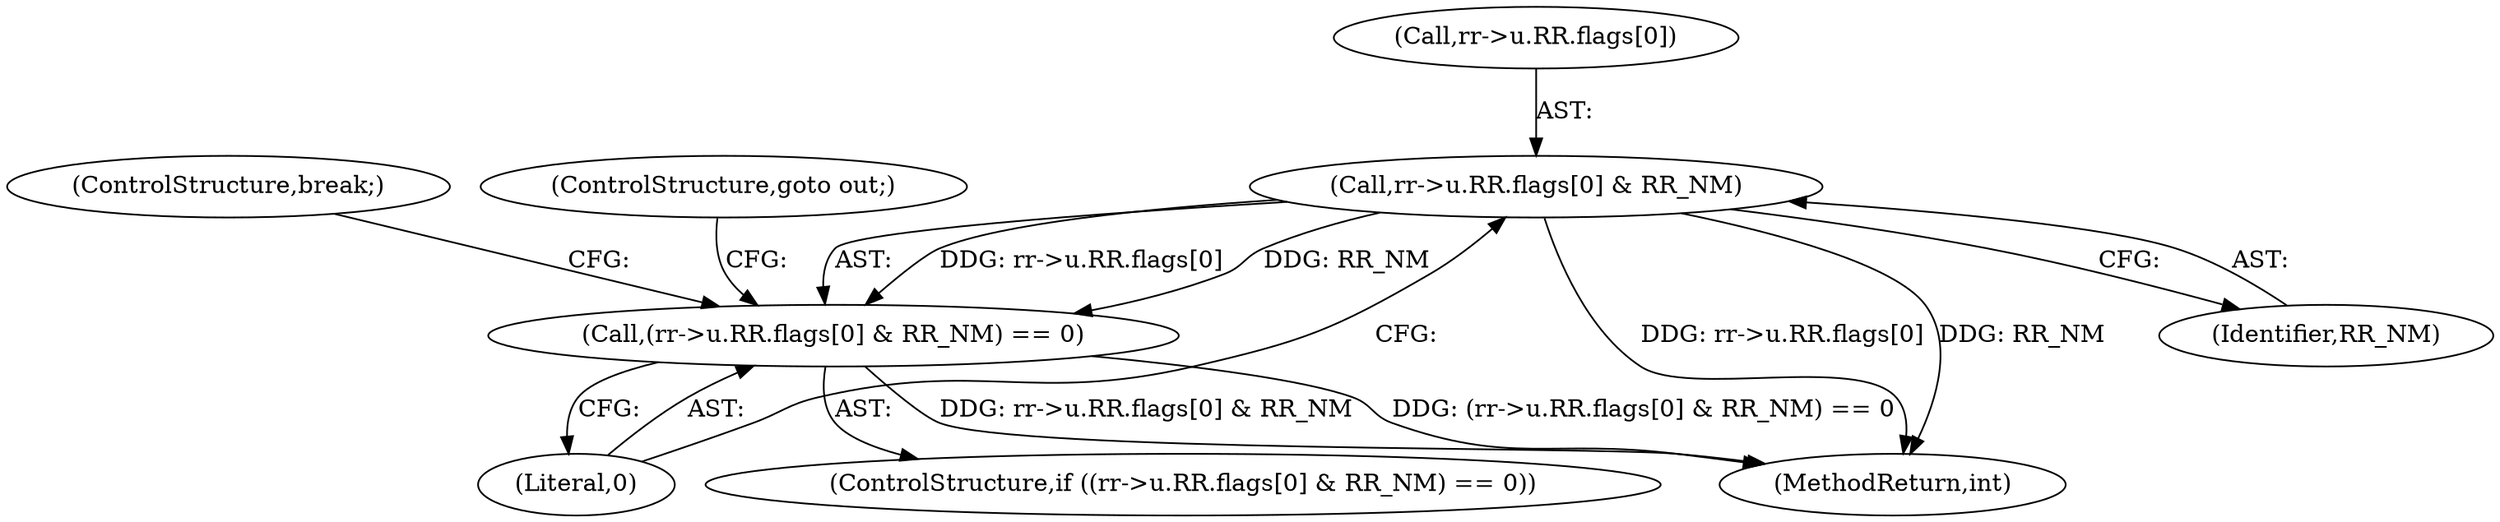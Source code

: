 digraph "0_linux_99d825822eade8d827a1817357cbf3f889a552d6@array" {
"1000210" [label="(Call,rr->u.RR.flags[0] & RR_NM)"];
"1000209" [label="(Call,(rr->u.RR.flags[0] & RR_NM) == 0)"];
"1000221" [label="(Literal,0)"];
"1000209" [label="(Call,(rr->u.RR.flags[0] & RR_NM) == 0)"];
"1000208" [label="(ControlStructure,if ((rr->u.RR.flags[0] & RR_NM) == 0))"];
"1000220" [label="(Identifier,RR_NM)"];
"1000223" [label="(ControlStructure,break;)"];
"1000222" [label="(ControlStructure,goto out;)"];
"1000211" [label="(Call,rr->u.RR.flags[0])"];
"1000385" [label="(MethodReturn,int)"];
"1000210" [label="(Call,rr->u.RR.flags[0] & RR_NM)"];
"1000210" -> "1000209"  [label="AST: "];
"1000210" -> "1000220"  [label="CFG: "];
"1000211" -> "1000210"  [label="AST: "];
"1000220" -> "1000210"  [label="AST: "];
"1000221" -> "1000210"  [label="CFG: "];
"1000210" -> "1000385"  [label="DDG: rr->u.RR.flags[0]"];
"1000210" -> "1000385"  [label="DDG: RR_NM"];
"1000210" -> "1000209"  [label="DDG: rr->u.RR.flags[0]"];
"1000210" -> "1000209"  [label="DDG: RR_NM"];
"1000209" -> "1000208"  [label="AST: "];
"1000209" -> "1000221"  [label="CFG: "];
"1000221" -> "1000209"  [label="AST: "];
"1000222" -> "1000209"  [label="CFG: "];
"1000223" -> "1000209"  [label="CFG: "];
"1000209" -> "1000385"  [label="DDG: rr->u.RR.flags[0] & RR_NM"];
"1000209" -> "1000385"  [label="DDG: (rr->u.RR.flags[0] & RR_NM) == 0"];
}
